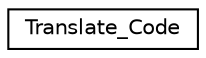 digraph "Graphical Class Hierarchy"
{
 // LATEX_PDF_SIZE
  edge [fontname="Helvetica",fontsize="10",labelfontname="Helvetica",labelfontsize="10"];
  node [fontname="Helvetica",fontsize="10",shape=record];
  rankdir="LR";
  Node0 [label="Translate_Code",height=0.2,width=0.4,color="black", fillcolor="white", style="filled",URL="$class_translate___code.html",tooltip=" "];
}
